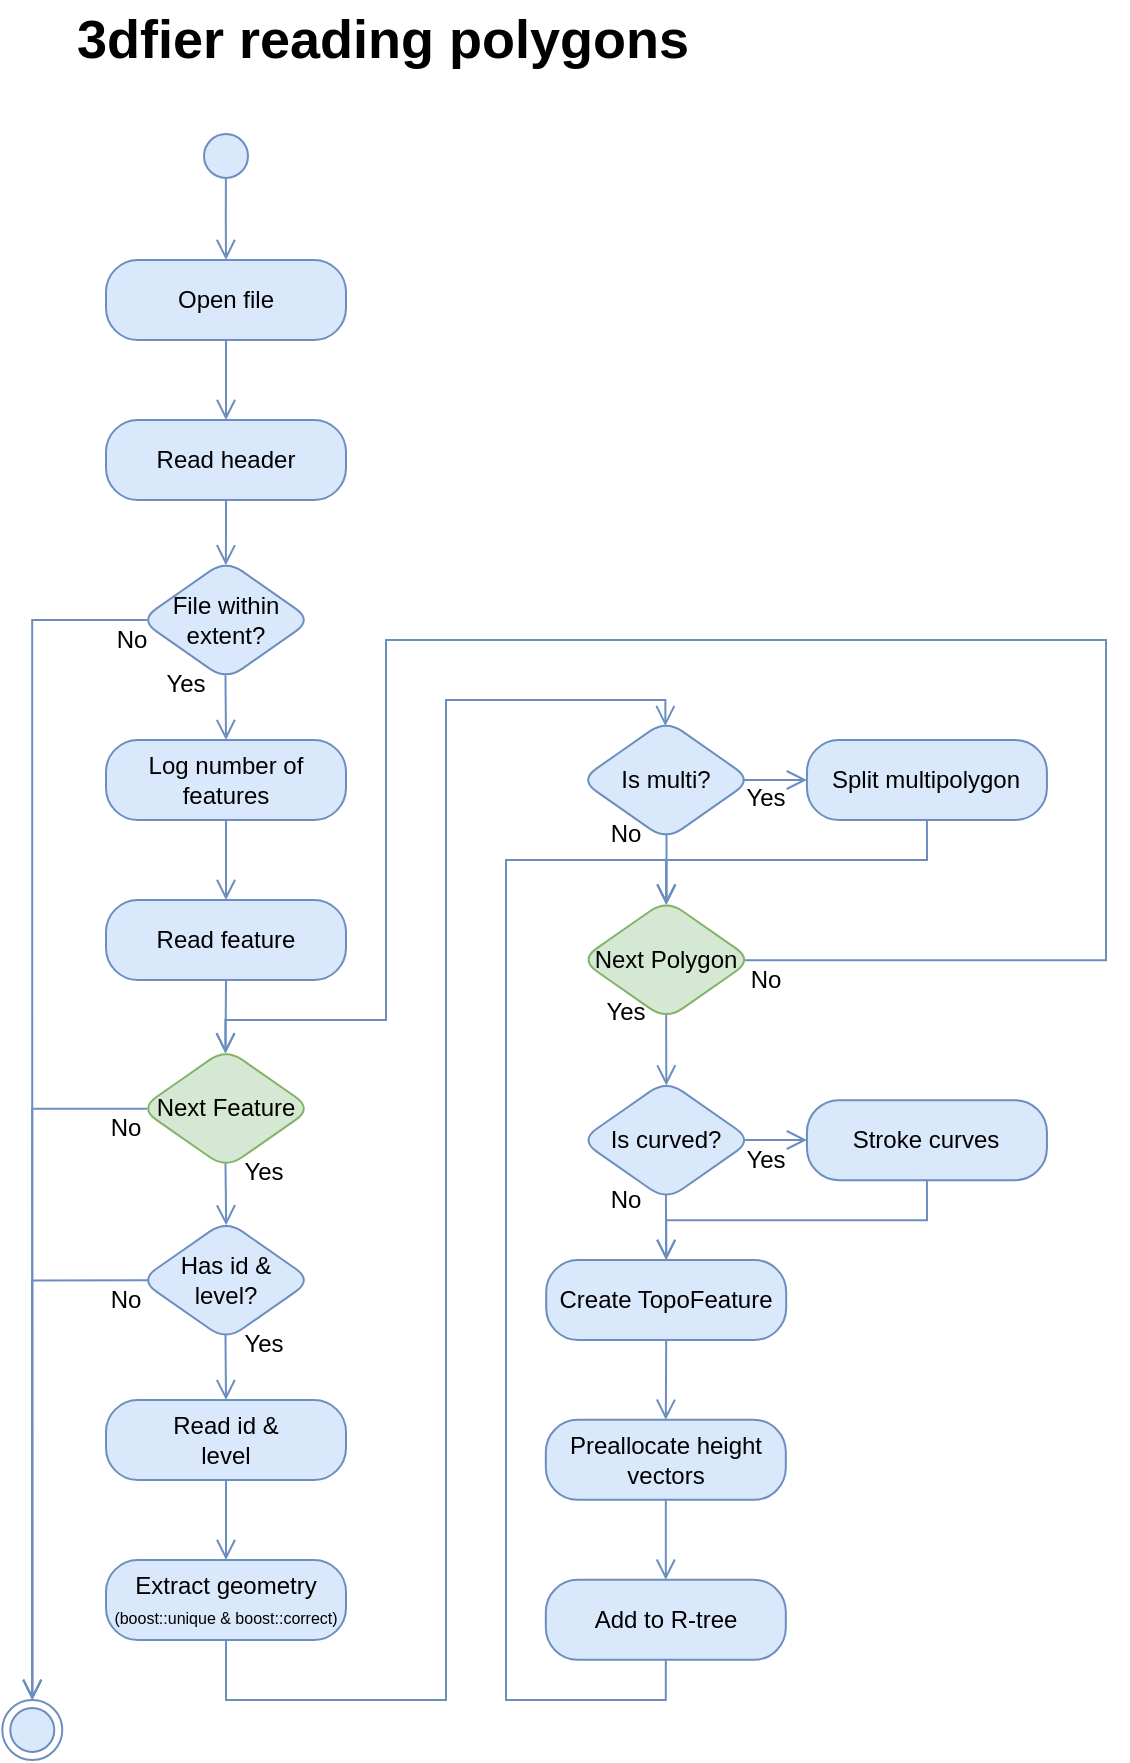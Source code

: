 <mxfile version="12.5.3" type="device"><diagram id="GhLCxuaGnMHtTJOKF2ds" name="Page-1"><mxGraphModel dx="1422" dy="822" grid="1" gridSize="10" guides="1" tooltips="1" connect="1" arrows="1" fold="1" page="1" pageScale="1" pageWidth="827" pageHeight="1169" math="0" shadow="0"><root><mxCell id="0"/><mxCell id="1" parent="0"/><mxCell id="oV-ixqvtxqHl0L-dRpHg-1" value="3dfier reading polygons" style="text;strokeColor=none;fillColor=none;html=1;fontSize=27;fontStyle=1;verticalAlign=middle;align=center;rounded=0;shadow=0;" parent="1" vertex="1"><mxGeometry x="198.14" y="30" width="319" height="40" as="geometry"/></mxCell><mxCell id="oV-ixqvtxqHl0L-dRpHg-3" value="Read feature" style="rounded=1;whiteSpace=wrap;html=1;arcSize=40;fillColor=#dae8fc;strokeColor=#6c8ebf;shadow=0;" parent="1" vertex="1"><mxGeometry x="220" y="480" width="120" height="40" as="geometry"/></mxCell><mxCell id="oV-ixqvtxqHl0L-dRpHg-7" value="" style="ellipse;html=1;shape=startState;fillColor=#dae8fc;strokeColor=#6c8ebf;shadow=0;" parent="1" vertex="1"><mxGeometry x="265" y="93" width="30" height="30" as="geometry"/></mxCell><mxCell id="oV-ixqvtxqHl0L-dRpHg-8" value="" style="edgeStyle=orthogonalEdgeStyle;html=1;verticalAlign=bottom;endArrow=open;endSize=8;strokeColor=#6c8ebf;fillColor=#dae8fc;shadow=0;entryX=0.5;entryY=0;entryDx=0;entryDy=0;exitX=0.498;exitY=0.869;exitDx=0;exitDy=0;rounded=0;exitPerimeter=0;" parent="1" source="oV-ixqvtxqHl0L-dRpHg-7" edge="1" target="lLXk-oijQVQcR0yLbe0P-9"><mxGeometry relative="1" as="geometry"><mxPoint x="280" y="167" as="targetPoint"/><mxPoint x="280" y="147" as="sourcePoint"/></mxGeometry></mxCell><mxCell id="oV-ixqvtxqHl0L-dRpHg-12" value="" style="edgeStyle=orthogonalEdgeStyle;rounded=0;orthogonalLoop=1;jettySize=auto;html=1;shadow=0;fontColor=#ffffff;exitX=0.5;exitY=1;exitDx=0;exitDy=0;entryX=0.497;entryY=0.041;entryDx=0;entryDy=0;fillColor=#dae8fc;strokeColor=#6c8ebf;endSize=8;endArrow=open;endFill=0;entryPerimeter=0;" parent="1" edge="1" target="lLXk-oijQVQcR0yLbe0P-22" source="oV-ixqvtxqHl0L-dRpHg-3"><mxGeometry relative="1" as="geometry"><mxPoint x="279.95" y="536" as="sourcePoint"/><mxPoint x="280" y="575" as="targetPoint"/></mxGeometry></mxCell><mxCell id="oV-ixqvtxqHl0L-dRpHg-20" value="" style="edgeStyle=orthogonalEdgeStyle;rounded=0;orthogonalLoop=1;jettySize=auto;html=1;shadow=0;fontColor=#ffffff;entryX=0.5;entryY=0;entryDx=0;entryDy=0;exitX=0.042;exitY=0.503;exitDx=0;exitDy=0;fillColor=#dae8fc;strokeColor=#6c8ebf;endArrow=open;endFill=0;endSize=8;exitPerimeter=0;" parent="1" source="lLXk-oijQVQcR0yLbe0P-22" target="oV-ixqvtxqHl0L-dRpHg-23" edge="1"><mxGeometry relative="1" as="geometry"><mxPoint x="296.813" y="1268.433" as="targetPoint"/><Array as="points"><mxPoint x="183" y="584"/></Array><mxPoint x="239.689" y="601.479" as="sourcePoint"/></mxGeometry></mxCell><mxCell id="oV-ixqvtxqHl0L-dRpHg-23" value="" style="ellipse;html=1;shape=endState;fillColor=#dae8fc;strokeColor=#6c8ebf;rounded=1;shadow=0;" parent="1" vertex="1"><mxGeometry x="168.14" y="880" width="30" height="30" as="geometry"/></mxCell><mxCell id="oV-ixqvtxqHl0L-dRpHg-24" value="Read id &amp;amp;&lt;br&gt;level" style="rounded=1;whiteSpace=wrap;html=1;arcSize=40;fillColor=#dae8fc;strokeColor=#6c8ebf;shadow=0;" parent="1" vertex="1"><mxGeometry x="220.0" y="730" width="120" height="40" as="geometry"/></mxCell><mxCell id="oV-ixqvtxqHl0L-dRpHg-25" value="" style="edgeStyle=orthogonalEdgeStyle;rounded=0;orthogonalLoop=1;jettySize=auto;html=1;shadow=0;fontColor=#ffffff;exitX=0.5;exitY=1;exitDx=0;exitDy=0;entryX=0.5;entryY=0;entryDx=0;entryDy=0;fillColor=#dae8fc;strokeColor=#6c8ebf;endSize=8;endArrow=open;endFill=0;" parent="1" edge="1" target="oV-ixqvtxqHl0L-dRpHg-33" source="oV-ixqvtxqHl0L-dRpHg-24"><mxGeometry relative="1" as="geometry"><mxPoint x="279.4" y="804.1" as="sourcePoint"/><mxPoint x="279.307" y="843.338" as="targetPoint"/></mxGeometry></mxCell><mxCell id="oV-ixqvtxqHl0L-dRpHg-30" value="" style="edgeStyle=orthogonalEdgeStyle;rounded=0;orthogonalLoop=1;jettySize=auto;html=1;shadow=0;fontColor=#ffffff;entryX=0.5;entryY=0;entryDx=0;entryDy=0;exitX=0.046;exitY=0.501;exitDx=0;exitDy=0;fillColor=#dae8fc;strokeColor=#6c8ebf;endArrow=open;endFill=0;endSize=8;exitPerimeter=0;" parent="1" source="oV-ixqvtxqHl0L-dRpHg-32" target="oV-ixqvtxqHl0L-dRpHg-23" edge="1"><mxGeometry relative="1" as="geometry"><mxPoint x="296.369" y="1494.156" as="targetPoint"/><Array as="points"><mxPoint x="183" y="670"/></Array><mxPoint x="466.48" y="906.1" as="sourcePoint"/></mxGeometry></mxCell><mxCell id="oV-ixqvtxqHl0L-dRpHg-32" value="Has id &amp;amp;&lt;br&gt;level?" style="rhombus;whiteSpace=wrap;html=1;fillColor=#dae8fc;strokeColor=#6c8ebf;rounded=1;shadow=0;strokeWidth=1;perimeterSpacing=0;" parent="1" vertex="1"><mxGeometry x="237" y="640.1" width="86" height="60" as="geometry"/></mxCell><mxCell id="oV-ixqvtxqHl0L-dRpHg-33" value="Extract geometry&lt;br&gt;&lt;font style=&quot;font-size: 8px&quot;&gt;(boost::unique &amp;amp; boost::correct)&lt;br&gt;&lt;/font&gt;" style="rounded=1;whiteSpace=wrap;html=1;arcSize=40;fillColor=#dae8fc;strokeColor=#6c8ebf;shadow=0;" parent="1" vertex="1"><mxGeometry x="220" y="810" width="120" height="40" as="geometry"/></mxCell><mxCell id="oV-ixqvtxqHl0L-dRpHg-34" value="" style="edgeStyle=orthogonalEdgeStyle;rounded=0;orthogonalLoop=1;jettySize=auto;html=1;shadow=0;fontColor=#ffffff;exitX=0.5;exitY=1;exitDx=0;exitDy=0;entryX=0.496;entryY=0.051;entryDx=0;entryDy=0;fillColor=#dae8fc;strokeColor=#6c8ebf;endSize=8;endArrow=open;endFill=0;entryPerimeter=0;" parent="1" target="oV-ixqvtxqHl0L-dRpHg-39" edge="1" source="oV-ixqvtxqHl0L-dRpHg-33"><mxGeometry relative="1" as="geometry"><mxPoint x="281.43" y="884.1" as="sourcePoint"/><mxPoint x="281.51" y="923.3" as="targetPoint"/><Array as="points"><mxPoint x="280" y="880"/><mxPoint x="390" y="880"/><mxPoint x="390" y="380"/><mxPoint x="500" y="380"/></Array></mxGeometry></mxCell><mxCell id="oV-ixqvtxqHl0L-dRpHg-35" value="Split multipolygon" style="rounded=1;whiteSpace=wrap;html=1;arcSize=40;fillColor=#dae8fc;strokeColor=#6c8ebf;shadow=0;" parent="1" vertex="1"><mxGeometry x="570.47" y="400" width="120" height="40" as="geometry"/></mxCell><mxCell id="oV-ixqvtxqHl0L-dRpHg-37" value="" style="edgeStyle=orthogonalEdgeStyle;rounded=0;orthogonalLoop=1;jettySize=auto;html=1;shadow=0;fontColor=#ffffff;fillColor=#dae8fc;strokeColor=#6c8ebf;endArrow=open;endFill=0;endSize=8;entryX=0.499;entryY=0.04;entryDx=0;entryDy=0;exitX=0.5;exitY=1;exitDx=0;exitDy=0;entryPerimeter=0;" parent="1" source="oV-ixqvtxqHl0L-dRpHg-35" target="lLXk-oijQVQcR0yLbe0P-30" edge="1"><mxGeometry relative="1" as="geometry"><mxPoint x="542.936" y="592.16" as="targetPoint"/><Array as="points"><mxPoint x="631" y="460"/><mxPoint x="500" y="460"/></Array><mxPoint x="336.97" y="483.1" as="sourcePoint"/></mxGeometry></mxCell><mxCell id="oV-ixqvtxqHl0L-dRpHg-39" value="Is multi?" style="rhombus;whiteSpace=wrap;html=1;fillColor=#dae8fc;strokeColor=#6c8ebf;rounded=1;shadow=0;strokeWidth=1;perimeterSpacing=0;" parent="1" vertex="1"><mxGeometry x="457" y="390" width="86" height="60" as="geometry"/></mxCell><mxCell id="oV-ixqvtxqHl0L-dRpHg-43" value="" style="edgeStyle=orthogonalEdgeStyle;rounded=0;orthogonalLoop=1;jettySize=auto;html=1;shadow=0;fontColor=#ffffff;fillColor=#dae8fc;strokeColor=#6c8ebf;endSize=8;endArrow=open;endFill=0;entryX=0.501;entryY=0.043;entryDx=0;entryDy=0;entryPerimeter=0;exitX=0.497;exitY=0.957;exitDx=0;exitDy=0;exitPerimeter=0;" parent="1" source="lLXk-oijQVQcR0yLbe0P-22" target="oV-ixqvtxqHl0L-dRpHg-32" edge="1"><mxGeometry relative="1" as="geometry"><mxPoint x="279.566" y="630.28" as="sourcePoint"/><mxPoint x="306.48" y="653.1" as="targetPoint"/></mxGeometry></mxCell><mxCell id="oV-ixqvtxqHl0L-dRpHg-44" value="" style="edgeStyle=orthogonalEdgeStyle;rounded=0;orthogonalLoop=1;jettySize=auto;html=1;shadow=0;fontColor=#ffffff;fillColor=#dae8fc;strokeColor=#6c8ebf;endSize=8;endArrow=open;endFill=0;entryX=0.5;entryY=0;entryDx=0;entryDy=0;exitX=0.497;exitY=0.955;exitDx=0;exitDy=0;exitPerimeter=0;" parent="1" source="oV-ixqvtxqHl0L-dRpHg-32" edge="1" target="oV-ixqvtxqHl0L-dRpHg-24"><mxGeometry relative="1" as="geometry"><mxPoint x="279.696" y="724.1" as="sourcePoint"/><mxPoint x="279.629" y="763.493" as="targetPoint"/></mxGeometry></mxCell><mxCell id="oV-ixqvtxqHl0L-dRpHg-45" value="" style="edgeStyle=orthogonalEdgeStyle;rounded=0;orthogonalLoop=1;jettySize=auto;html=1;shadow=0;fontColor=#ffffff;exitX=0.503;exitY=0.957;exitDx=0;exitDy=0;entryX=0.501;entryY=0.042;entryDx=0;entryDy=0;fillColor=#dae8fc;strokeColor=#6c8ebf;endSize=8;endArrow=open;endFill=0;exitPerimeter=0;entryPerimeter=0;" parent="1" source="oV-ixqvtxqHl0L-dRpHg-39" target="lLXk-oijQVQcR0yLbe0P-30" edge="1"><mxGeometry relative="1" as="geometry"><mxPoint x="500.39" y="445.1" as="sourcePoint"/><mxPoint x="500.359" y="484.267" as="targetPoint"/></mxGeometry></mxCell><mxCell id="oV-ixqvtxqHl0L-dRpHg-46" value="Create TopoFeature" style="rounded=1;whiteSpace=wrap;html=1;arcSize=40;fillColor=#dae8fc;strokeColor=#6c8ebf;shadow=0;" parent="1" vertex="1"><mxGeometry x="440.1" y="660.0" width="120" height="40" as="geometry"/></mxCell><mxCell id="oV-ixqvtxqHl0L-dRpHg-47" value="" style="edgeStyle=orthogonalEdgeStyle;rounded=0;orthogonalLoop=1;jettySize=auto;html=1;shadow=0;fontColor=#ffffff;exitX=0.5;exitY=1;exitDx=0;exitDy=0;entryX=0.5;entryY=0;entryDx=0;entryDy=0;fillColor=#dae8fc;strokeColor=#6c8ebf;endSize=8;endArrow=open;endFill=0;" parent="1" edge="1" target="oV-ixqvtxqHl0L-dRpHg-53" source="oV-ixqvtxqHl0L-dRpHg-46"><mxGeometry relative="1" as="geometry"><mxPoint x="499.89" y="696.0" as="sourcePoint"/><mxPoint x="500.256" y="735.286" as="targetPoint"/></mxGeometry></mxCell><mxCell id="oV-ixqvtxqHl0L-dRpHg-49" value="Stroke curves" style="rounded=1;whiteSpace=wrap;html=1;arcSize=40;fillColor=#dae8fc;strokeColor=#6c8ebf;shadow=0;" parent="1" vertex="1"><mxGeometry x="570.47" y="580.1" width="120" height="40" as="geometry"/></mxCell><mxCell id="oV-ixqvtxqHl0L-dRpHg-50" value="" style="edgeStyle=orthogonalEdgeStyle;rounded=0;orthogonalLoop=1;jettySize=auto;html=1;shadow=0;fontColor=#ffffff;exitX=0.5;exitY=1;exitDx=0;exitDy=0;entryX=0.5;entryY=0;entryDx=0;entryDy=0;fillColor=#dae8fc;strokeColor=#6c8ebf;endSize=8;endArrow=open;endFill=0;" parent="1" edge="1" target="oV-ixqvtxqHl0L-dRpHg-46"><mxGeometry relative="1" as="geometry"><mxPoint x="499.95" y="626.1" as="sourcePoint"/><mxPoint x="499.857" y="665.243" as="targetPoint"/></mxGeometry></mxCell><mxCell id="oV-ixqvtxqHl0L-dRpHg-51" value="Is curved?" style="rhombus;whiteSpace=wrap;html=1;fillColor=#dae8fc;strokeColor=#6c8ebf;rounded=1;shadow=0;strokeWidth=1;perimeterSpacing=0;" parent="1" vertex="1"><mxGeometry x="457.16" y="570.1" width="86" height="60" as="geometry"/></mxCell><mxCell id="oV-ixqvtxqHl0L-dRpHg-52" value="" style="edgeStyle=orthogonalEdgeStyle;rounded=0;orthogonalLoop=1;jettySize=auto;html=1;shadow=0;fontColor=#ffffff;exitX=0.5;exitY=1;exitDx=0;exitDy=0;fillColor=#dae8fc;strokeColor=#6c8ebf;endSize=8;endArrow=open;endFill=0;entryX=0.5;entryY=0;entryDx=0;entryDy=0;" parent="1" source="oV-ixqvtxqHl0L-dRpHg-49" target="oV-ixqvtxqHl0L-dRpHg-46" edge="1"><mxGeometry relative="1" as="geometry"><mxPoint x="305.72" y="870.1" as="sourcePoint"/><mxPoint x="562.33" y="740.1" as="targetPoint"/><Array as="points"><mxPoint x="630.33" y="640.1"/><mxPoint x="500.33" y="640.1"/></Array></mxGeometry></mxCell><mxCell id="oV-ixqvtxqHl0L-dRpHg-53" value="Preallocate height vectors" style="rounded=1;whiteSpace=wrap;html=1;arcSize=40;fillColor=#dae8fc;strokeColor=#6c8ebf;shadow=0;" parent="1" vertex="1"><mxGeometry x="439.91" y="739.9" width="120" height="40" as="geometry"/></mxCell><mxCell id="oV-ixqvtxqHl0L-dRpHg-54" value="" style="edgeStyle=orthogonalEdgeStyle;rounded=0;orthogonalLoop=1;jettySize=auto;html=1;shadow=0;fontColor=#ffffff;exitX=0.5;exitY=1;exitDx=0;exitDy=0;entryX=0.5;entryY=0;entryDx=0;entryDy=0;fillColor=#dae8fc;strokeColor=#6c8ebf;endSize=8;endArrow=open;endFill=0;" parent="1" edge="1" target="oV-ixqvtxqHl0L-dRpHg-55" source="oV-ixqvtxqHl0L-dRpHg-53"><mxGeometry relative="1" as="geometry"><mxPoint x="499.89" y="776.0" as="sourcePoint"/><mxPoint x="500.108" y="815.276" as="targetPoint"/></mxGeometry></mxCell><mxCell id="oV-ixqvtxqHl0L-dRpHg-55" value="Add to R-tree" style="rounded=1;whiteSpace=wrap;html=1;arcSize=40;fillColor=#dae8fc;strokeColor=#6c8ebf;shadow=0;" parent="1" vertex="1"><mxGeometry x="439.91" y="819.9" width="120" height="40" as="geometry"/></mxCell><mxCell id="oV-ixqvtxqHl0L-dRpHg-57" value="" style="edgeStyle=orthogonalEdgeStyle;rounded=0;orthogonalLoop=1;jettySize=auto;html=1;shadow=0;fontColor=#ffffff;fillColor=#dae8fc;strokeColor=#6c8ebf;endArrow=open;endFill=0;endSize=8;entryX=0;entryY=0.5;entryDx=0;entryDy=0;exitX=0.946;exitY=0.5;exitDx=0;exitDy=0;exitPerimeter=0;" parent="1" source="oV-ixqvtxqHl0L-dRpHg-39" target="oV-ixqvtxqHl0L-dRpHg-35" edge="1"><mxGeometry relative="1" as="geometry"><mxPoint x="562.3" y="445" as="targetPoint"/><Array as="points"/><mxPoint x="542.3" y="405" as="sourcePoint"/></mxGeometry></mxCell><mxCell id="oV-ixqvtxqHl0L-dRpHg-58" value="No" style="text;html=1;strokeColor=none;fillColor=none;align=center;verticalAlign=middle;whiteSpace=wrap;rounded=0;" parent="1" vertex="1"><mxGeometry x="210" y="584.1" width="40" height="20" as="geometry"/></mxCell><mxCell id="oV-ixqvtxqHl0L-dRpHg-59" value="No" style="text;html=1;strokeColor=none;fillColor=none;align=center;verticalAlign=middle;whiteSpace=wrap;rounded=0;" parent="1" vertex="1"><mxGeometry x="210" y="670" width="40" height="20" as="geometry"/></mxCell><mxCell id="oV-ixqvtxqHl0L-dRpHg-60" value="No" style="text;html=1;strokeColor=none;fillColor=none;align=center;verticalAlign=middle;whiteSpace=wrap;rounded=0;" parent="1" vertex="1"><mxGeometry x="460.33" y="619.5" width="40" height="20" as="geometry"/></mxCell><mxCell id="oV-ixqvtxqHl0L-dRpHg-61" value="" style="edgeStyle=orthogonalEdgeStyle;rounded=0;orthogonalLoop=1;jettySize=auto;html=1;shadow=0;fontColor=#ffffff;exitX=0.958;exitY=0.498;exitDx=0;exitDy=0;fillColor=#dae8fc;strokeColor=#6c8ebf;endSize=8;endArrow=open;endFill=0;exitPerimeter=0;entryX=0;entryY=0.5;entryDx=0;entryDy=0;" parent="1" source="oV-ixqvtxqHl0L-dRpHg-51" target="oV-ixqvtxqHl0L-dRpHg-49" edge="1"><mxGeometry relative="1" as="geometry"><mxPoint x="315.663" y="879.624" as="sourcePoint"/><mxPoint x="570.33" y="663.1" as="targetPoint"/></mxGeometry></mxCell><mxCell id="oV-ixqvtxqHl0L-dRpHg-65" value="No" style="text;html=1;strokeColor=none;fillColor=none;align=center;verticalAlign=middle;whiteSpace=wrap;rounded=0;" parent="1" vertex="1"><mxGeometry x="460.33" y="437.0" width="40" height="20" as="geometry"/></mxCell><mxCell id="oV-ixqvtxqHl0L-dRpHg-66" value="Yes" style="text;html=1;strokeColor=none;fillColor=none;align=center;verticalAlign=middle;whiteSpace=wrap;rounded=0;" parent="1" vertex="1"><mxGeometry x="530.47" y="419.0" width="40" height="20" as="geometry"/></mxCell><mxCell id="oV-ixqvtxqHl0L-dRpHg-67" value="Yes" style="text;html=1;strokeColor=none;fillColor=none;align=center;verticalAlign=middle;whiteSpace=wrap;rounded=0;" parent="1" vertex="1"><mxGeometry x="530.47" y="600.1" width="40" height="20" as="geometry"/></mxCell><mxCell id="oV-ixqvtxqHl0L-dRpHg-68" value="Yes" style="text;html=1;strokeColor=none;fillColor=none;align=center;verticalAlign=middle;whiteSpace=wrap;rounded=0;" parent="1" vertex="1"><mxGeometry x="279" y="692.1" width="40" height="20" as="geometry"/></mxCell><mxCell id="oV-ixqvtxqHl0L-dRpHg-69" value="Yes" style="text;html=1;strokeColor=none;fillColor=none;align=center;verticalAlign=middle;whiteSpace=wrap;rounded=0;" parent="1" vertex="1"><mxGeometry x="279" y="606.1" width="40" height="20" as="geometry"/></mxCell><mxCell id="lLXk-oijQVQcR0yLbe0P-9" value="Open file" style="rounded=1;whiteSpace=wrap;html=1;arcSize=40;fillColor=#dae8fc;strokeColor=#6c8ebf;shadow=0;" vertex="1" parent="1"><mxGeometry x="220" y="160" width="120" height="40" as="geometry"/></mxCell><mxCell id="lLXk-oijQVQcR0yLbe0P-10" value="" style="edgeStyle=orthogonalEdgeStyle;html=1;verticalAlign=bottom;endArrow=open;endSize=8;strokeColor=#6c8ebf;fillColor=#dae8fc;shadow=0;entryX=0.5;entryY=0;entryDx=0;entryDy=0;exitX=0.5;exitY=1;exitDx=0;exitDy=0;rounded=0;" edge="1" parent="1" source="lLXk-oijQVQcR0yLbe0P-9" target="lLXk-oijQVQcR0yLbe0P-11"><mxGeometry relative="1" as="geometry"><mxPoint x="270.17" y="244.01" as="targetPoint"/><mxPoint x="269.97" y="207.01" as="sourcePoint"/></mxGeometry></mxCell><mxCell id="lLXk-oijQVQcR0yLbe0P-11" value="Read header" style="rounded=1;whiteSpace=wrap;html=1;arcSize=40;fillColor=#dae8fc;strokeColor=#6c8ebf;shadow=0;" vertex="1" parent="1"><mxGeometry x="220" y="240" width="120" height="40" as="geometry"/></mxCell><mxCell id="lLXk-oijQVQcR0yLbe0P-12" value="" style="edgeStyle=orthogonalEdgeStyle;html=1;verticalAlign=bottom;endArrow=open;endSize=8;strokeColor=#6c8ebf;fillColor=#dae8fc;shadow=0;entryX=0.499;entryY=0.044;entryDx=0;entryDy=0;entryPerimeter=0;exitX=0.5;exitY=1;exitDx=0;exitDy=0;rounded=0;" edge="1" parent="1" source="lLXk-oijQVQcR0yLbe0P-11" target="lLXk-oijQVQcR0yLbe0P-13"><mxGeometry relative="1" as="geometry"><mxPoint x="279.8" y="321" as="targetPoint"/><mxPoint x="279.8" y="284" as="sourcePoint"/></mxGeometry></mxCell><mxCell id="lLXk-oijQVQcR0yLbe0P-13" value="File within&lt;br&gt;extent?" style="rhombus;whiteSpace=wrap;html=1;fillColor=#dae8fc;strokeColor=#6c8ebf;rounded=1;shadow=0;strokeWidth=1;perimeterSpacing=0;" vertex="1" parent="1"><mxGeometry x="237" y="310.0" width="86" height="60" as="geometry"/></mxCell><mxCell id="lLXk-oijQVQcR0yLbe0P-14" value="No" style="text;html=1;strokeColor=none;fillColor=none;align=center;verticalAlign=middle;whiteSpace=wrap;rounded=0;" vertex="1" parent="1"><mxGeometry x="213.0" y="339.86" width="40" height="20" as="geometry"/></mxCell><mxCell id="lLXk-oijQVQcR0yLbe0P-15" value="Yes" style="text;html=1;strokeColor=none;fillColor=none;align=center;verticalAlign=middle;whiteSpace=wrap;rounded=0;" vertex="1" parent="1"><mxGeometry x="240.0" y="362.0" width="40" height="20" as="geometry"/></mxCell><mxCell id="lLXk-oijQVQcR0yLbe0P-16" value="" style="edgeStyle=orthogonalEdgeStyle;rounded=0;orthogonalLoop=1;jettySize=auto;html=1;shadow=0;fontColor=#ffffff;fillColor=#dae8fc;strokeColor=#6c8ebf;endSize=8;endArrow=open;endFill=0;entryX=0.5;entryY=0;entryDx=0;entryDy=0;exitX=0.497;exitY=0.96;exitDx=0;exitDy=0;exitPerimeter=0;" edge="1" parent="1" source="lLXk-oijQVQcR0yLbe0P-13" target="lLXk-oijQVQcR0yLbe0P-18"><mxGeometry relative="1" as="geometry"><mxPoint x="279.526" y="377.04" as="sourcePoint"/><mxPoint x="279.44" y="416.86" as="targetPoint"/></mxGeometry></mxCell><mxCell id="lLXk-oijQVQcR0yLbe0P-17" value="" style="edgeStyle=orthogonalEdgeStyle;rounded=0;orthogonalLoop=1;jettySize=auto;html=1;shadow=0;fontColor=#ffffff;exitX=0.043;exitY=0.5;exitDx=0;exitDy=0;fillColor=#dae8fc;strokeColor=#6c8ebf;endArrow=open;endFill=0;endSize=8;exitPerimeter=0;entryX=0.5;entryY=0;entryDx=0;entryDy=0;" edge="1" parent="1" source="lLXk-oijQVQcR0yLbe0P-13" target="oV-ixqvtxqHl0L-dRpHg-23"><mxGeometry relative="1" as="geometry"><mxPoint x="130" y="930" as="targetPoint"/><Array as="points"><mxPoint x="183" y="340"/></Array><mxPoint x="243.33" y="350" as="sourcePoint"/></mxGeometry></mxCell><mxCell id="lLXk-oijQVQcR0yLbe0P-18" value="Log number of&lt;br&gt;features" style="rounded=1;whiteSpace=wrap;html=1;arcSize=40;fillColor=#dae8fc;strokeColor=#6c8ebf;shadow=0;" vertex="1" parent="1"><mxGeometry x="220" y="400" width="120" height="40" as="geometry"/></mxCell><mxCell id="lLXk-oijQVQcR0yLbe0P-19" value="" style="edgeStyle=orthogonalEdgeStyle;html=1;verticalAlign=bottom;endArrow=open;endSize=8;strokeColor=#6c8ebf;fillColor=#dae8fc;shadow=0;entryX=0.5;entryY=0;entryDx=0;entryDy=0;exitX=0.5;exitY=1;exitDx=0;exitDy=0;rounded=0;" edge="1" parent="1" source="lLXk-oijQVQcR0yLbe0P-18" target="oV-ixqvtxqHl0L-dRpHg-3"><mxGeometry relative="1" as="geometry"><mxPoint x="279.77" y="495" as="targetPoint"/><mxPoint x="279.77" y="458" as="sourcePoint"/></mxGeometry></mxCell><mxCell id="lLXk-oijQVQcR0yLbe0P-22" value="Next Feature" style="rhombus;whiteSpace=wrap;html=1;fillColor=#d5e8d4;strokeColor=#82b366;rounded=1;shadow=0;strokeWidth=1;perimeterSpacing=0;" vertex="1" parent="1"><mxGeometry x="237" y="554.24" width="86" height="60" as="geometry"/></mxCell><mxCell id="lLXk-oijQVQcR0yLbe0P-28" value="No" style="text;html=1;strokeColor=none;fillColor=none;align=center;verticalAlign=middle;whiteSpace=wrap;rounded=0;" vertex="1" parent="1"><mxGeometry x="530.47" y="509.9" width="40" height="20" as="geometry"/></mxCell><mxCell id="lLXk-oijQVQcR0yLbe0P-29" value="Yes" style="text;html=1;strokeColor=none;fillColor=none;align=center;verticalAlign=middle;whiteSpace=wrap;rounded=0;" vertex="1" parent="1"><mxGeometry x="460.16" y="525.9" width="40" height="20" as="geometry"/></mxCell><mxCell id="lLXk-oijQVQcR0yLbe0P-30" value="Next Polygon" style="rhombus;whiteSpace=wrap;html=1;fillColor=#d5e8d4;strokeColor=#82b366;rounded=1;shadow=0;strokeWidth=1;perimeterSpacing=0;" vertex="1" parent="1"><mxGeometry x="457.16" y="479.9" width="86" height="60" as="geometry"/></mxCell><mxCell id="lLXk-oijQVQcR0yLbe0P-41" value="" style="edgeStyle=orthogonalEdgeStyle;rounded=0;orthogonalLoop=1;jettySize=auto;html=1;shadow=0;fontColor=#ffffff;fillColor=#dae8fc;strokeColor=#6c8ebf;endArrow=open;endFill=0;endSize=8;entryX=0.497;entryY=0.041;entryDx=0;entryDy=0;entryPerimeter=0;exitX=0.957;exitY=0.504;exitDx=0;exitDy=0;exitPerimeter=0;" edge="1" parent="1" source="lLXk-oijQVQcR0yLbe0P-30" target="lLXk-oijQVQcR0yLbe0P-22"><mxGeometry relative="1" as="geometry"><mxPoint x="587.621" y="585.759" as="targetPoint"/><Array as="points"><mxPoint x="720" y="510"/><mxPoint x="720" y="350"/><mxPoint x="360" y="350"/><mxPoint x="360" y="540"/><mxPoint x="280" y="540"/></Array><mxPoint x="539" y="540" as="sourcePoint"/></mxGeometry></mxCell><mxCell id="lLXk-oijQVQcR0yLbe0P-43" value="" style="edgeStyle=orthogonalEdgeStyle;rounded=0;orthogonalLoop=1;jettySize=auto;html=1;shadow=0;fontColor=#ffffff;fillColor=#dae8fc;strokeColor=#6c8ebf;endArrow=open;endFill=0;endSize=8;entryX=0.5;entryY=0.041;entryDx=0;entryDy=0;exitX=0.5;exitY=1;exitDx=0;exitDy=0;entryPerimeter=0;" edge="1" parent="1" source="oV-ixqvtxqHl0L-dRpHg-55" target="lLXk-oijQVQcR0yLbe0P-30"><mxGeometry relative="1" as="geometry"><mxPoint x="639.999" y="81.71" as="targetPoint"/><Array as="points"><mxPoint x="500" y="880"/><mxPoint x="420" y="880"/><mxPoint x="420" y="460"/><mxPoint x="500" y="460"/></Array><mxPoint x="809.999" y="550.281" as="sourcePoint"/></mxGeometry></mxCell><mxCell id="lLXk-oijQVQcR0yLbe0P-44" value="" style="edgeStyle=orthogonalEdgeStyle;rounded=0;orthogonalLoop=1;jettySize=auto;html=1;shadow=0;fontColor=#ffffff;exitX=0.499;exitY=0.96;exitDx=0;exitDy=0;entryX=0.5;entryY=0.044;entryDx=0;entryDy=0;fillColor=#dae8fc;strokeColor=#6c8ebf;endSize=8;endArrow=open;endFill=0;exitPerimeter=0;entryPerimeter=0;" edge="1" parent="1" source="lLXk-oijQVQcR0yLbe0P-30" target="oV-ixqvtxqHl0L-dRpHg-51"><mxGeometry relative="1" as="geometry"><mxPoint x="498.97" y="531.23" as="sourcePoint"/><mxPoint x="499.399" y="570.34" as="targetPoint"/></mxGeometry></mxCell></root></mxGraphModel></diagram></mxfile>